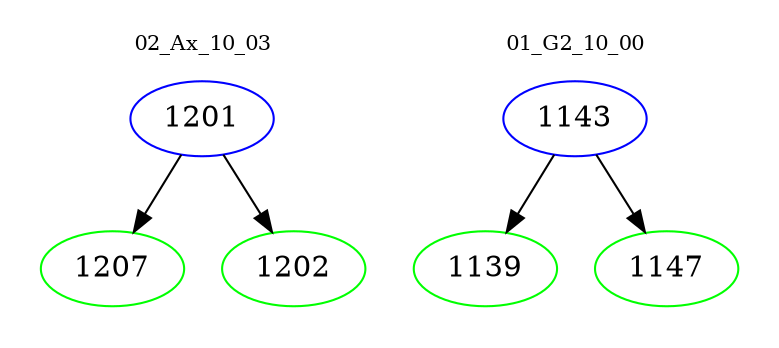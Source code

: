digraph{
subgraph cluster_0 {
color = white
label = "02_Ax_10_03";
fontsize=10;
T0_1201 [label="1201", color="blue"]
T0_1201 -> T0_1207 [color="black"]
T0_1207 [label="1207", color="green"]
T0_1201 -> T0_1202 [color="black"]
T0_1202 [label="1202", color="green"]
}
subgraph cluster_1 {
color = white
label = "01_G2_10_00";
fontsize=10;
T1_1143 [label="1143", color="blue"]
T1_1143 -> T1_1139 [color="black"]
T1_1139 [label="1139", color="green"]
T1_1143 -> T1_1147 [color="black"]
T1_1147 [label="1147", color="green"]
}
}
